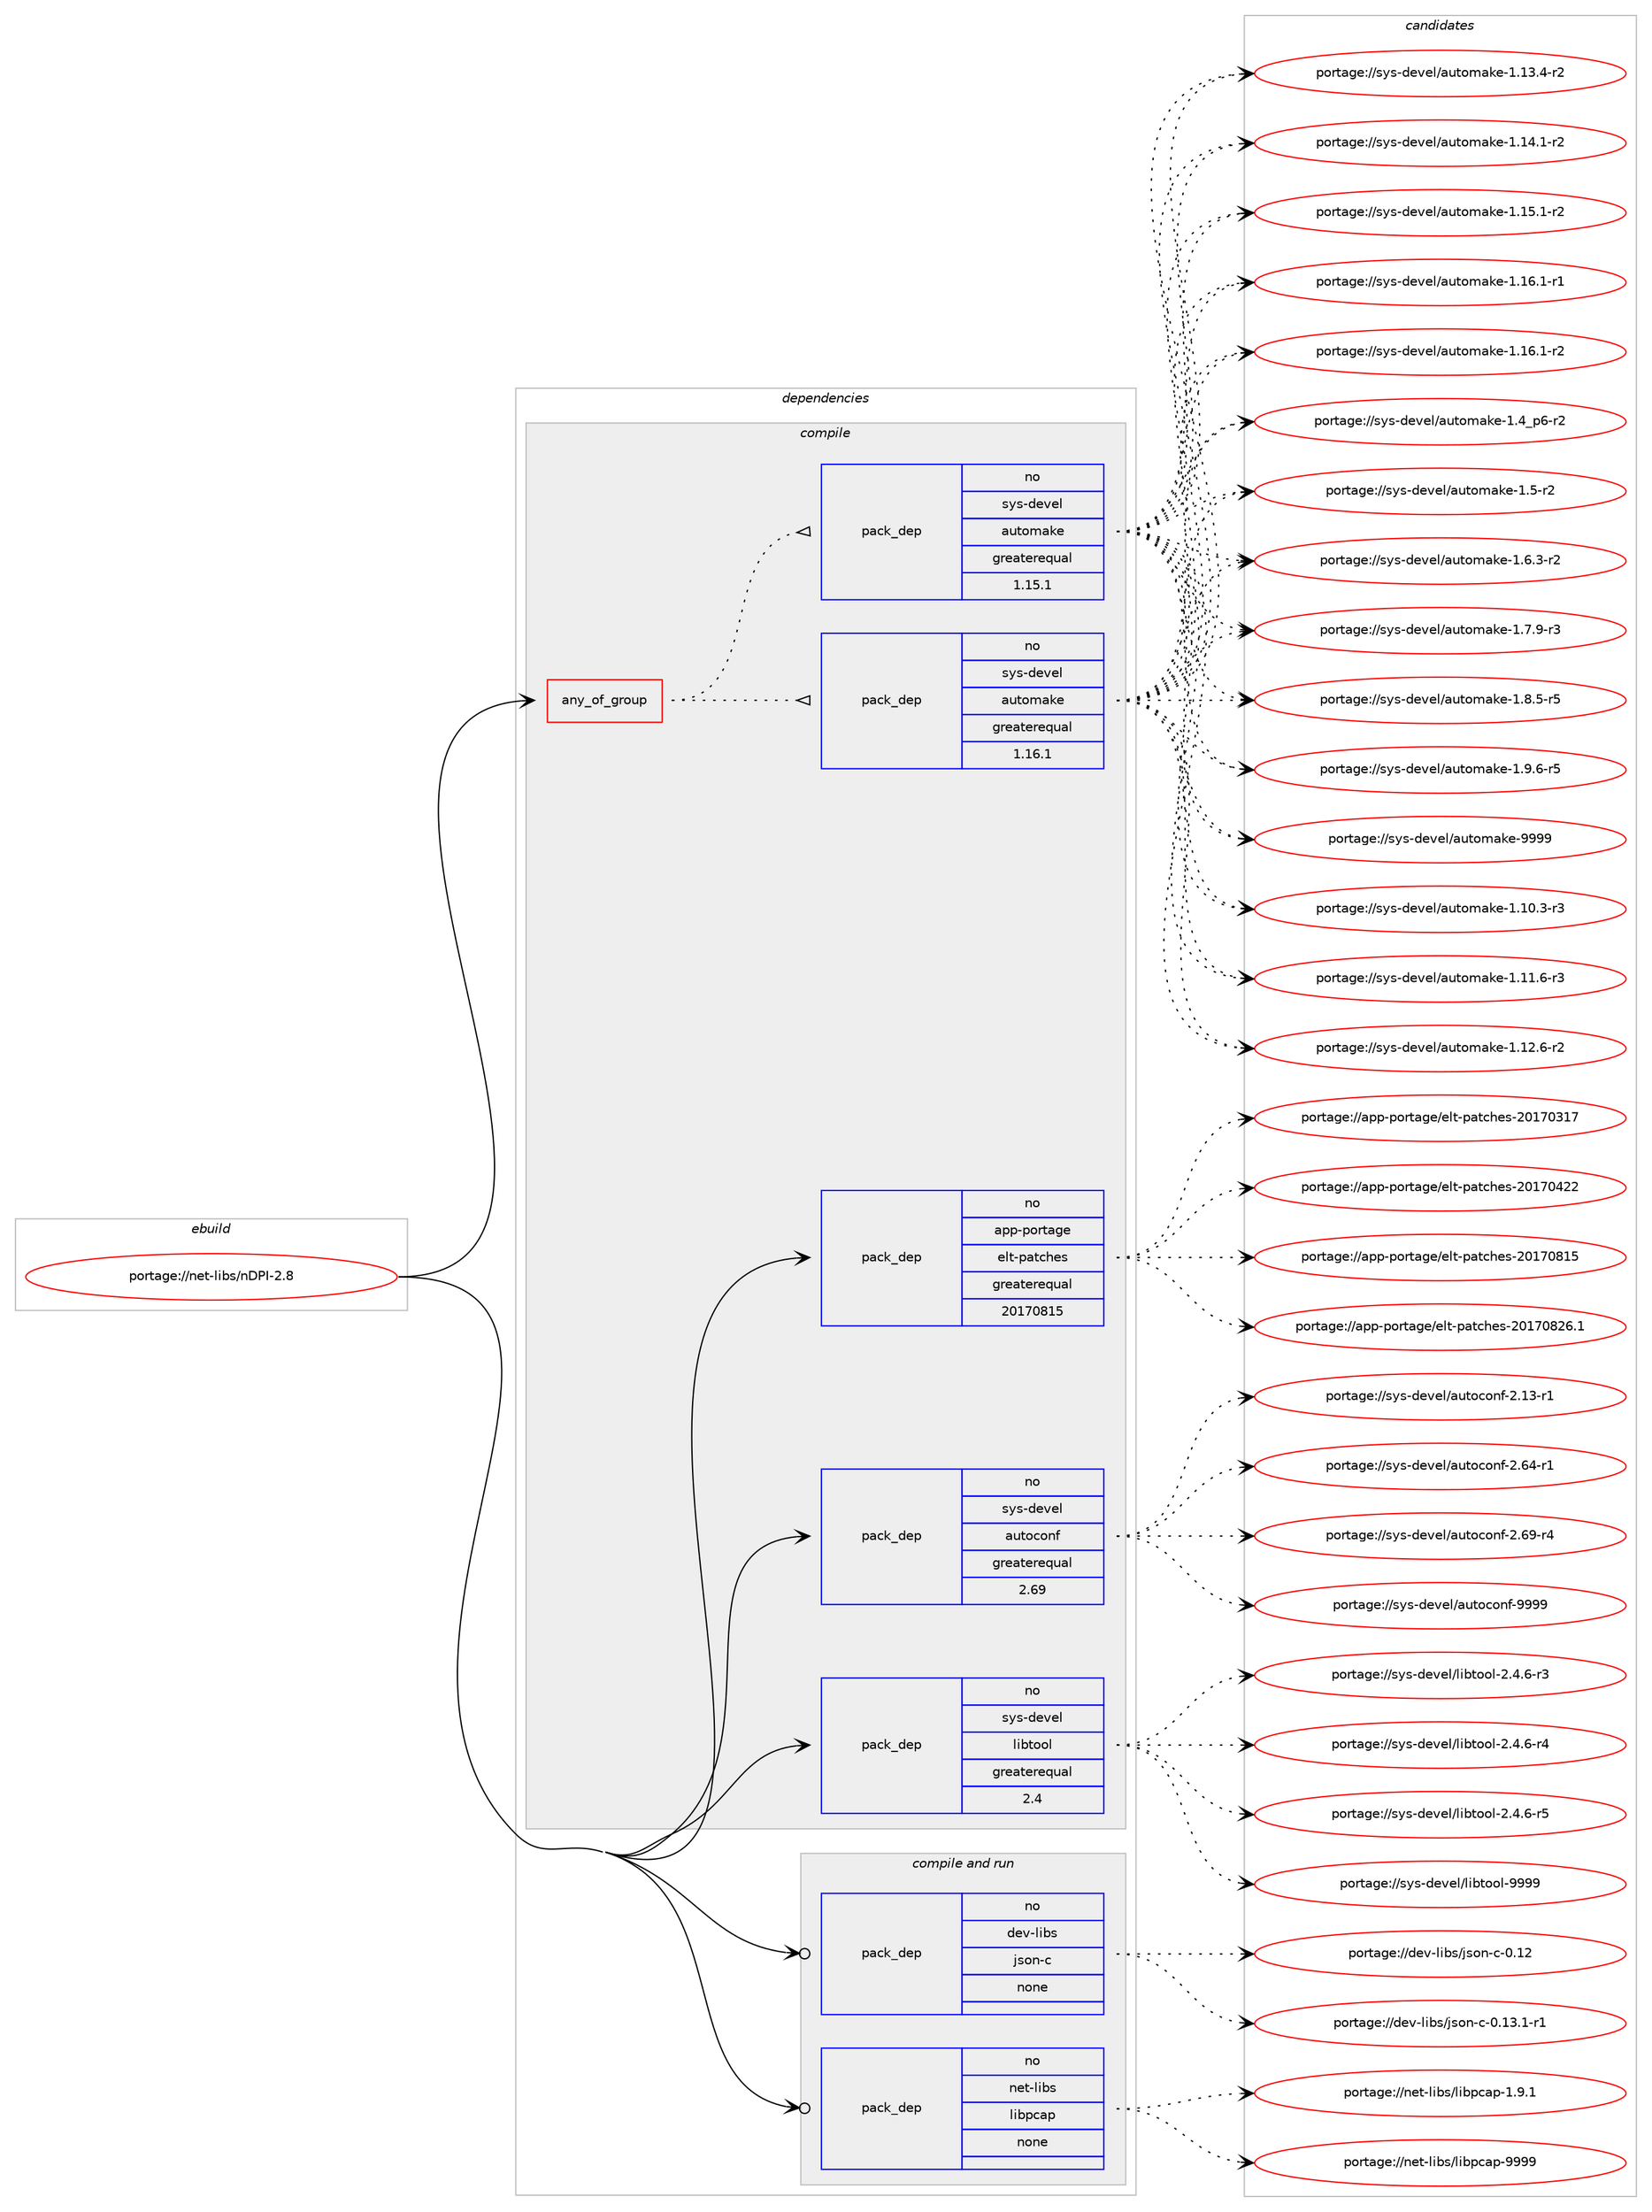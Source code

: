 digraph prolog {

# *************
# Graph options
# *************

newrank=true;
concentrate=true;
compound=true;
graph [rankdir=LR,fontname=Helvetica,fontsize=10,ranksep=1.5];#, ranksep=2.5, nodesep=0.2];
edge  [arrowhead=vee];
node  [fontname=Helvetica,fontsize=10];

# **********
# The ebuild
# **********

subgraph cluster_leftcol {
color=gray;
rank=same;
label=<<i>ebuild</i>>;
id [label="portage://net-libs/nDPI-2.8", color=red, width=4, href="../net-libs/nDPI-2.8.svg"];
}

# ****************
# The dependencies
# ****************

subgraph cluster_midcol {
color=gray;
label=<<i>dependencies</i>>;
subgraph cluster_compile {
fillcolor="#eeeeee";
style=filled;
label=<<i>compile</i>>;
subgraph any5852 {
dependency360940 [label=<<TABLE BORDER="0" CELLBORDER="1" CELLSPACING="0" CELLPADDING="4"><TR><TD CELLPADDING="10">any_of_group</TD></TR></TABLE>>, shape=none, color=red];subgraph pack264649 {
dependency360941 [label=<<TABLE BORDER="0" CELLBORDER="1" CELLSPACING="0" CELLPADDING="4" WIDTH="220"><TR><TD ROWSPAN="6" CELLPADDING="30">pack_dep</TD></TR><TR><TD WIDTH="110">no</TD></TR><TR><TD>sys-devel</TD></TR><TR><TD>automake</TD></TR><TR><TD>greaterequal</TD></TR><TR><TD>1.16.1</TD></TR></TABLE>>, shape=none, color=blue];
}
dependency360940:e -> dependency360941:w [weight=20,style="dotted",arrowhead="oinv"];
subgraph pack264650 {
dependency360942 [label=<<TABLE BORDER="0" CELLBORDER="1" CELLSPACING="0" CELLPADDING="4" WIDTH="220"><TR><TD ROWSPAN="6" CELLPADDING="30">pack_dep</TD></TR><TR><TD WIDTH="110">no</TD></TR><TR><TD>sys-devel</TD></TR><TR><TD>automake</TD></TR><TR><TD>greaterequal</TD></TR><TR><TD>1.15.1</TD></TR></TABLE>>, shape=none, color=blue];
}
dependency360940:e -> dependency360942:w [weight=20,style="dotted",arrowhead="oinv"];
}
id:e -> dependency360940:w [weight=20,style="solid",arrowhead="vee"];
subgraph pack264651 {
dependency360943 [label=<<TABLE BORDER="0" CELLBORDER="1" CELLSPACING="0" CELLPADDING="4" WIDTH="220"><TR><TD ROWSPAN="6" CELLPADDING="30">pack_dep</TD></TR><TR><TD WIDTH="110">no</TD></TR><TR><TD>app-portage</TD></TR><TR><TD>elt-patches</TD></TR><TR><TD>greaterequal</TD></TR><TR><TD>20170815</TD></TR></TABLE>>, shape=none, color=blue];
}
id:e -> dependency360943:w [weight=20,style="solid",arrowhead="vee"];
subgraph pack264652 {
dependency360944 [label=<<TABLE BORDER="0" CELLBORDER="1" CELLSPACING="0" CELLPADDING="4" WIDTH="220"><TR><TD ROWSPAN="6" CELLPADDING="30">pack_dep</TD></TR><TR><TD WIDTH="110">no</TD></TR><TR><TD>sys-devel</TD></TR><TR><TD>autoconf</TD></TR><TR><TD>greaterequal</TD></TR><TR><TD>2.69</TD></TR></TABLE>>, shape=none, color=blue];
}
id:e -> dependency360944:w [weight=20,style="solid",arrowhead="vee"];
subgraph pack264653 {
dependency360945 [label=<<TABLE BORDER="0" CELLBORDER="1" CELLSPACING="0" CELLPADDING="4" WIDTH="220"><TR><TD ROWSPAN="6" CELLPADDING="30">pack_dep</TD></TR><TR><TD WIDTH="110">no</TD></TR><TR><TD>sys-devel</TD></TR><TR><TD>libtool</TD></TR><TR><TD>greaterequal</TD></TR><TR><TD>2.4</TD></TR></TABLE>>, shape=none, color=blue];
}
id:e -> dependency360945:w [weight=20,style="solid",arrowhead="vee"];
}
subgraph cluster_compileandrun {
fillcolor="#eeeeee";
style=filled;
label=<<i>compile and run</i>>;
subgraph pack264654 {
dependency360946 [label=<<TABLE BORDER="0" CELLBORDER="1" CELLSPACING="0" CELLPADDING="4" WIDTH="220"><TR><TD ROWSPAN="6" CELLPADDING="30">pack_dep</TD></TR><TR><TD WIDTH="110">no</TD></TR><TR><TD>dev-libs</TD></TR><TR><TD>json-c</TD></TR><TR><TD>none</TD></TR><TR><TD></TD></TR></TABLE>>, shape=none, color=blue];
}
id:e -> dependency360946:w [weight=20,style="solid",arrowhead="odotvee"];
subgraph pack264655 {
dependency360947 [label=<<TABLE BORDER="0" CELLBORDER="1" CELLSPACING="0" CELLPADDING="4" WIDTH="220"><TR><TD ROWSPAN="6" CELLPADDING="30">pack_dep</TD></TR><TR><TD WIDTH="110">no</TD></TR><TR><TD>net-libs</TD></TR><TR><TD>libpcap</TD></TR><TR><TD>none</TD></TR><TR><TD></TD></TR></TABLE>>, shape=none, color=blue];
}
id:e -> dependency360947:w [weight=20,style="solid",arrowhead="odotvee"];
}
subgraph cluster_run {
fillcolor="#eeeeee";
style=filled;
label=<<i>run</i>>;
}
}

# **************
# The candidates
# **************

subgraph cluster_choices {
rank=same;
color=gray;
label=<<i>candidates</i>>;

subgraph choice264649 {
color=black;
nodesep=1;
choiceportage11512111545100101118101108479711711611110997107101454946494846514511451 [label="portage://sys-devel/automake-1.10.3-r3", color=red, width=4,href="../sys-devel/automake-1.10.3-r3.svg"];
choiceportage11512111545100101118101108479711711611110997107101454946494946544511451 [label="portage://sys-devel/automake-1.11.6-r3", color=red, width=4,href="../sys-devel/automake-1.11.6-r3.svg"];
choiceportage11512111545100101118101108479711711611110997107101454946495046544511450 [label="portage://sys-devel/automake-1.12.6-r2", color=red, width=4,href="../sys-devel/automake-1.12.6-r2.svg"];
choiceportage11512111545100101118101108479711711611110997107101454946495146524511450 [label="portage://sys-devel/automake-1.13.4-r2", color=red, width=4,href="../sys-devel/automake-1.13.4-r2.svg"];
choiceportage11512111545100101118101108479711711611110997107101454946495246494511450 [label="portage://sys-devel/automake-1.14.1-r2", color=red, width=4,href="../sys-devel/automake-1.14.1-r2.svg"];
choiceportage11512111545100101118101108479711711611110997107101454946495346494511450 [label="portage://sys-devel/automake-1.15.1-r2", color=red, width=4,href="../sys-devel/automake-1.15.1-r2.svg"];
choiceportage11512111545100101118101108479711711611110997107101454946495446494511449 [label="portage://sys-devel/automake-1.16.1-r1", color=red, width=4,href="../sys-devel/automake-1.16.1-r1.svg"];
choiceportage11512111545100101118101108479711711611110997107101454946495446494511450 [label="portage://sys-devel/automake-1.16.1-r2", color=red, width=4,href="../sys-devel/automake-1.16.1-r2.svg"];
choiceportage115121115451001011181011084797117116111109971071014549465295112544511450 [label="portage://sys-devel/automake-1.4_p6-r2", color=red, width=4,href="../sys-devel/automake-1.4_p6-r2.svg"];
choiceportage11512111545100101118101108479711711611110997107101454946534511450 [label="portage://sys-devel/automake-1.5-r2", color=red, width=4,href="../sys-devel/automake-1.5-r2.svg"];
choiceportage115121115451001011181011084797117116111109971071014549465446514511450 [label="portage://sys-devel/automake-1.6.3-r2", color=red, width=4,href="../sys-devel/automake-1.6.3-r2.svg"];
choiceportage115121115451001011181011084797117116111109971071014549465546574511451 [label="portage://sys-devel/automake-1.7.9-r3", color=red, width=4,href="../sys-devel/automake-1.7.9-r3.svg"];
choiceportage115121115451001011181011084797117116111109971071014549465646534511453 [label="portage://sys-devel/automake-1.8.5-r5", color=red, width=4,href="../sys-devel/automake-1.8.5-r5.svg"];
choiceportage115121115451001011181011084797117116111109971071014549465746544511453 [label="portage://sys-devel/automake-1.9.6-r5", color=red, width=4,href="../sys-devel/automake-1.9.6-r5.svg"];
choiceportage115121115451001011181011084797117116111109971071014557575757 [label="portage://sys-devel/automake-9999", color=red, width=4,href="../sys-devel/automake-9999.svg"];
dependency360941:e -> choiceportage11512111545100101118101108479711711611110997107101454946494846514511451:w [style=dotted,weight="100"];
dependency360941:e -> choiceportage11512111545100101118101108479711711611110997107101454946494946544511451:w [style=dotted,weight="100"];
dependency360941:e -> choiceportage11512111545100101118101108479711711611110997107101454946495046544511450:w [style=dotted,weight="100"];
dependency360941:e -> choiceportage11512111545100101118101108479711711611110997107101454946495146524511450:w [style=dotted,weight="100"];
dependency360941:e -> choiceportage11512111545100101118101108479711711611110997107101454946495246494511450:w [style=dotted,weight="100"];
dependency360941:e -> choiceportage11512111545100101118101108479711711611110997107101454946495346494511450:w [style=dotted,weight="100"];
dependency360941:e -> choiceportage11512111545100101118101108479711711611110997107101454946495446494511449:w [style=dotted,weight="100"];
dependency360941:e -> choiceportage11512111545100101118101108479711711611110997107101454946495446494511450:w [style=dotted,weight="100"];
dependency360941:e -> choiceportage115121115451001011181011084797117116111109971071014549465295112544511450:w [style=dotted,weight="100"];
dependency360941:e -> choiceportage11512111545100101118101108479711711611110997107101454946534511450:w [style=dotted,weight="100"];
dependency360941:e -> choiceportage115121115451001011181011084797117116111109971071014549465446514511450:w [style=dotted,weight="100"];
dependency360941:e -> choiceportage115121115451001011181011084797117116111109971071014549465546574511451:w [style=dotted,weight="100"];
dependency360941:e -> choiceportage115121115451001011181011084797117116111109971071014549465646534511453:w [style=dotted,weight="100"];
dependency360941:e -> choiceportage115121115451001011181011084797117116111109971071014549465746544511453:w [style=dotted,weight="100"];
dependency360941:e -> choiceportage115121115451001011181011084797117116111109971071014557575757:w [style=dotted,weight="100"];
}
subgraph choice264650 {
color=black;
nodesep=1;
choiceportage11512111545100101118101108479711711611110997107101454946494846514511451 [label="portage://sys-devel/automake-1.10.3-r3", color=red, width=4,href="../sys-devel/automake-1.10.3-r3.svg"];
choiceportage11512111545100101118101108479711711611110997107101454946494946544511451 [label="portage://sys-devel/automake-1.11.6-r3", color=red, width=4,href="../sys-devel/automake-1.11.6-r3.svg"];
choiceportage11512111545100101118101108479711711611110997107101454946495046544511450 [label="portage://sys-devel/automake-1.12.6-r2", color=red, width=4,href="../sys-devel/automake-1.12.6-r2.svg"];
choiceportage11512111545100101118101108479711711611110997107101454946495146524511450 [label="portage://sys-devel/automake-1.13.4-r2", color=red, width=4,href="../sys-devel/automake-1.13.4-r2.svg"];
choiceportage11512111545100101118101108479711711611110997107101454946495246494511450 [label="portage://sys-devel/automake-1.14.1-r2", color=red, width=4,href="../sys-devel/automake-1.14.1-r2.svg"];
choiceportage11512111545100101118101108479711711611110997107101454946495346494511450 [label="portage://sys-devel/automake-1.15.1-r2", color=red, width=4,href="../sys-devel/automake-1.15.1-r2.svg"];
choiceportage11512111545100101118101108479711711611110997107101454946495446494511449 [label="portage://sys-devel/automake-1.16.1-r1", color=red, width=4,href="../sys-devel/automake-1.16.1-r1.svg"];
choiceportage11512111545100101118101108479711711611110997107101454946495446494511450 [label="portage://sys-devel/automake-1.16.1-r2", color=red, width=4,href="../sys-devel/automake-1.16.1-r2.svg"];
choiceportage115121115451001011181011084797117116111109971071014549465295112544511450 [label="portage://sys-devel/automake-1.4_p6-r2", color=red, width=4,href="../sys-devel/automake-1.4_p6-r2.svg"];
choiceportage11512111545100101118101108479711711611110997107101454946534511450 [label="portage://sys-devel/automake-1.5-r2", color=red, width=4,href="../sys-devel/automake-1.5-r2.svg"];
choiceportage115121115451001011181011084797117116111109971071014549465446514511450 [label="portage://sys-devel/automake-1.6.3-r2", color=red, width=4,href="../sys-devel/automake-1.6.3-r2.svg"];
choiceportage115121115451001011181011084797117116111109971071014549465546574511451 [label="portage://sys-devel/automake-1.7.9-r3", color=red, width=4,href="../sys-devel/automake-1.7.9-r3.svg"];
choiceportage115121115451001011181011084797117116111109971071014549465646534511453 [label="portage://sys-devel/automake-1.8.5-r5", color=red, width=4,href="../sys-devel/automake-1.8.5-r5.svg"];
choiceportage115121115451001011181011084797117116111109971071014549465746544511453 [label="portage://sys-devel/automake-1.9.6-r5", color=red, width=4,href="../sys-devel/automake-1.9.6-r5.svg"];
choiceportage115121115451001011181011084797117116111109971071014557575757 [label="portage://sys-devel/automake-9999", color=red, width=4,href="../sys-devel/automake-9999.svg"];
dependency360942:e -> choiceportage11512111545100101118101108479711711611110997107101454946494846514511451:w [style=dotted,weight="100"];
dependency360942:e -> choiceportage11512111545100101118101108479711711611110997107101454946494946544511451:w [style=dotted,weight="100"];
dependency360942:e -> choiceportage11512111545100101118101108479711711611110997107101454946495046544511450:w [style=dotted,weight="100"];
dependency360942:e -> choiceportage11512111545100101118101108479711711611110997107101454946495146524511450:w [style=dotted,weight="100"];
dependency360942:e -> choiceportage11512111545100101118101108479711711611110997107101454946495246494511450:w [style=dotted,weight="100"];
dependency360942:e -> choiceportage11512111545100101118101108479711711611110997107101454946495346494511450:w [style=dotted,weight="100"];
dependency360942:e -> choiceportage11512111545100101118101108479711711611110997107101454946495446494511449:w [style=dotted,weight="100"];
dependency360942:e -> choiceportage11512111545100101118101108479711711611110997107101454946495446494511450:w [style=dotted,weight="100"];
dependency360942:e -> choiceportage115121115451001011181011084797117116111109971071014549465295112544511450:w [style=dotted,weight="100"];
dependency360942:e -> choiceportage11512111545100101118101108479711711611110997107101454946534511450:w [style=dotted,weight="100"];
dependency360942:e -> choiceportage115121115451001011181011084797117116111109971071014549465446514511450:w [style=dotted,weight="100"];
dependency360942:e -> choiceportage115121115451001011181011084797117116111109971071014549465546574511451:w [style=dotted,weight="100"];
dependency360942:e -> choiceportage115121115451001011181011084797117116111109971071014549465646534511453:w [style=dotted,weight="100"];
dependency360942:e -> choiceportage115121115451001011181011084797117116111109971071014549465746544511453:w [style=dotted,weight="100"];
dependency360942:e -> choiceportage115121115451001011181011084797117116111109971071014557575757:w [style=dotted,weight="100"];
}
subgraph choice264651 {
color=black;
nodesep=1;
choiceportage97112112451121111141169710310147101108116451129711699104101115455048495548514955 [label="portage://app-portage/elt-patches-20170317", color=red, width=4,href="../app-portage/elt-patches-20170317.svg"];
choiceportage97112112451121111141169710310147101108116451129711699104101115455048495548525050 [label="portage://app-portage/elt-patches-20170422", color=red, width=4,href="../app-portage/elt-patches-20170422.svg"];
choiceportage97112112451121111141169710310147101108116451129711699104101115455048495548564953 [label="portage://app-portage/elt-patches-20170815", color=red, width=4,href="../app-portage/elt-patches-20170815.svg"];
choiceportage971121124511211111411697103101471011081164511297116991041011154550484955485650544649 [label="portage://app-portage/elt-patches-20170826.1", color=red, width=4,href="../app-portage/elt-patches-20170826.1.svg"];
dependency360943:e -> choiceportage97112112451121111141169710310147101108116451129711699104101115455048495548514955:w [style=dotted,weight="100"];
dependency360943:e -> choiceportage97112112451121111141169710310147101108116451129711699104101115455048495548525050:w [style=dotted,weight="100"];
dependency360943:e -> choiceportage97112112451121111141169710310147101108116451129711699104101115455048495548564953:w [style=dotted,weight="100"];
dependency360943:e -> choiceportage971121124511211111411697103101471011081164511297116991041011154550484955485650544649:w [style=dotted,weight="100"];
}
subgraph choice264652 {
color=black;
nodesep=1;
choiceportage1151211154510010111810110847971171161119911111010245504649514511449 [label="portage://sys-devel/autoconf-2.13-r1", color=red, width=4,href="../sys-devel/autoconf-2.13-r1.svg"];
choiceportage1151211154510010111810110847971171161119911111010245504654524511449 [label="portage://sys-devel/autoconf-2.64-r1", color=red, width=4,href="../sys-devel/autoconf-2.64-r1.svg"];
choiceportage1151211154510010111810110847971171161119911111010245504654574511452 [label="portage://sys-devel/autoconf-2.69-r4", color=red, width=4,href="../sys-devel/autoconf-2.69-r4.svg"];
choiceportage115121115451001011181011084797117116111991111101024557575757 [label="portage://sys-devel/autoconf-9999", color=red, width=4,href="../sys-devel/autoconf-9999.svg"];
dependency360944:e -> choiceportage1151211154510010111810110847971171161119911111010245504649514511449:w [style=dotted,weight="100"];
dependency360944:e -> choiceportage1151211154510010111810110847971171161119911111010245504654524511449:w [style=dotted,weight="100"];
dependency360944:e -> choiceportage1151211154510010111810110847971171161119911111010245504654574511452:w [style=dotted,weight="100"];
dependency360944:e -> choiceportage115121115451001011181011084797117116111991111101024557575757:w [style=dotted,weight="100"];
}
subgraph choice264653 {
color=black;
nodesep=1;
choiceportage1151211154510010111810110847108105981161111111084550465246544511451 [label="portage://sys-devel/libtool-2.4.6-r3", color=red, width=4,href="../sys-devel/libtool-2.4.6-r3.svg"];
choiceportage1151211154510010111810110847108105981161111111084550465246544511452 [label="portage://sys-devel/libtool-2.4.6-r4", color=red, width=4,href="../sys-devel/libtool-2.4.6-r4.svg"];
choiceportage1151211154510010111810110847108105981161111111084550465246544511453 [label="portage://sys-devel/libtool-2.4.6-r5", color=red, width=4,href="../sys-devel/libtool-2.4.6-r5.svg"];
choiceportage1151211154510010111810110847108105981161111111084557575757 [label="portage://sys-devel/libtool-9999", color=red, width=4,href="../sys-devel/libtool-9999.svg"];
dependency360945:e -> choiceportage1151211154510010111810110847108105981161111111084550465246544511451:w [style=dotted,weight="100"];
dependency360945:e -> choiceportage1151211154510010111810110847108105981161111111084550465246544511452:w [style=dotted,weight="100"];
dependency360945:e -> choiceportage1151211154510010111810110847108105981161111111084550465246544511453:w [style=dotted,weight="100"];
dependency360945:e -> choiceportage1151211154510010111810110847108105981161111111084557575757:w [style=dotted,weight="100"];
}
subgraph choice264654 {
color=black;
nodesep=1;
choiceportage10010111845108105981154710611511111045994548464950 [label="portage://dev-libs/json-c-0.12", color=red, width=4,href="../dev-libs/json-c-0.12.svg"];
choiceportage1001011184510810598115471061151111104599454846495146494511449 [label="portage://dev-libs/json-c-0.13.1-r1", color=red, width=4,href="../dev-libs/json-c-0.13.1-r1.svg"];
dependency360946:e -> choiceportage10010111845108105981154710611511111045994548464950:w [style=dotted,weight="100"];
dependency360946:e -> choiceportage1001011184510810598115471061151111104599454846495146494511449:w [style=dotted,weight="100"];
}
subgraph choice264655 {
color=black;
nodesep=1;
choiceportage110101116451081059811547108105981129997112454946574649 [label="portage://net-libs/libpcap-1.9.1", color=red, width=4,href="../net-libs/libpcap-1.9.1.svg"];
choiceportage1101011164510810598115471081059811299971124557575757 [label="portage://net-libs/libpcap-9999", color=red, width=4,href="../net-libs/libpcap-9999.svg"];
dependency360947:e -> choiceportage110101116451081059811547108105981129997112454946574649:w [style=dotted,weight="100"];
dependency360947:e -> choiceportage1101011164510810598115471081059811299971124557575757:w [style=dotted,weight="100"];
}
}

}

